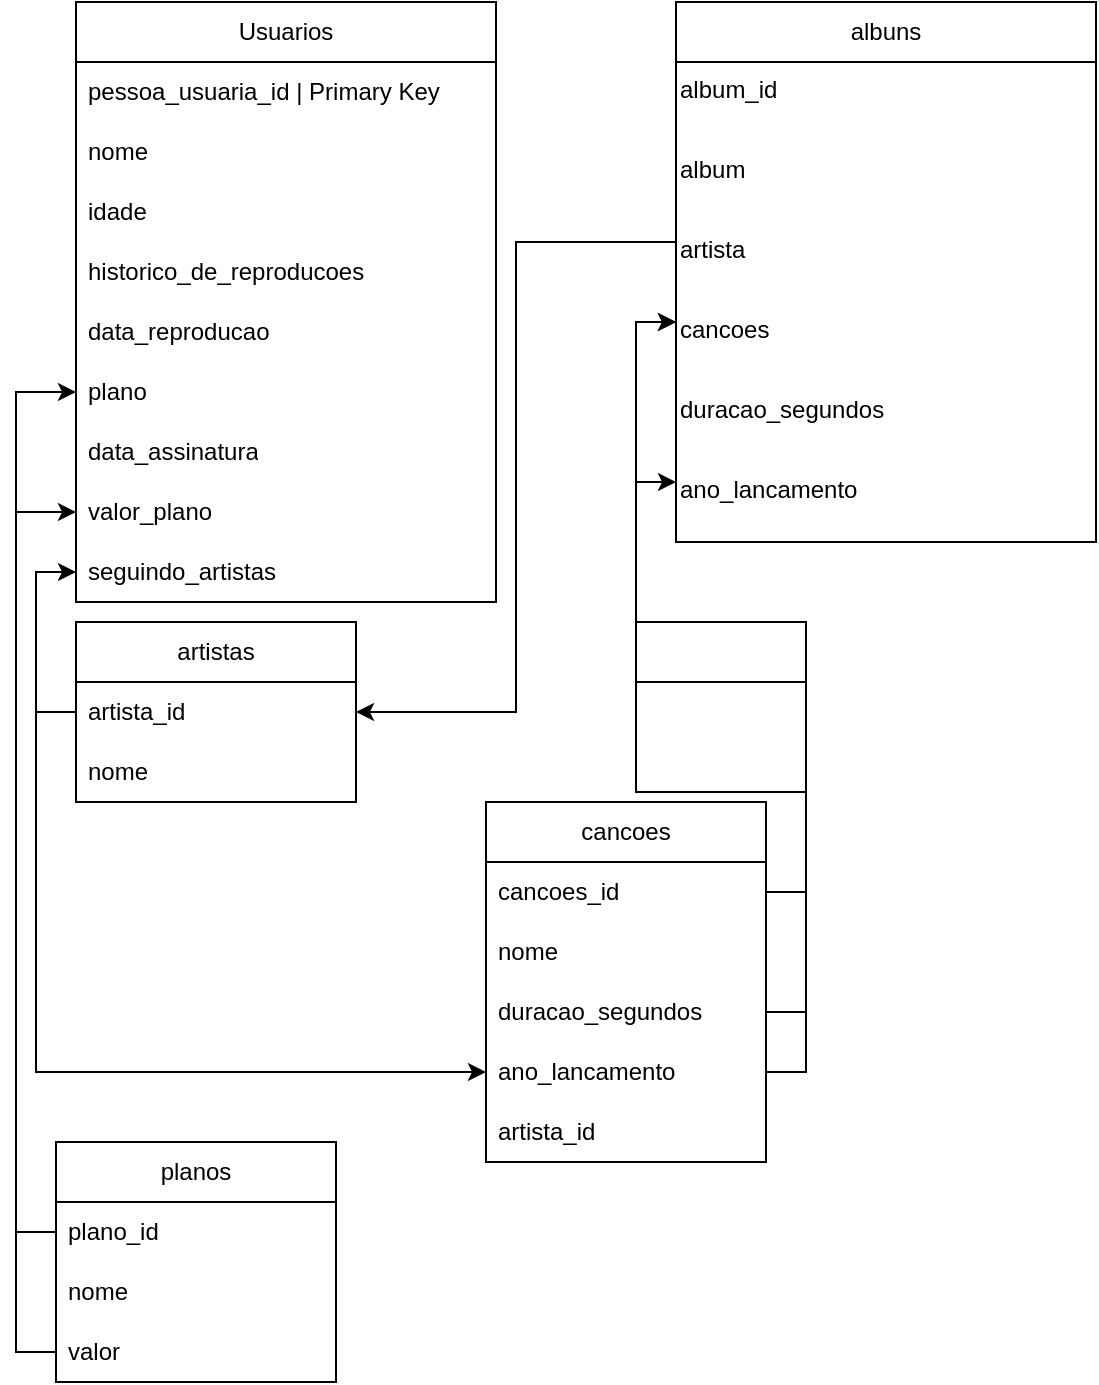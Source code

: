 <mxfile version="21.0.2" type="github">
  <diagram name="Page-1" id="qrOZACww4R-Er6_i6r7u">
    <mxGraphModel dx="784" dy="778" grid="1" gridSize="10" guides="1" tooltips="1" connect="1" arrows="1" fold="1" page="1" pageScale="1" pageWidth="850" pageHeight="1100" math="0" shadow="0">
      <root>
        <mxCell id="0" />
        <mxCell id="1" parent="0" />
        <mxCell id="euV3vJY-Mf-4u7N78ft6-1" value="Usuarios" style="swimlane;fontStyle=0;childLayout=stackLayout;horizontal=1;startSize=30;horizontalStack=0;resizeParent=1;resizeParentMax=0;resizeLast=0;collapsible=1;marginBottom=0;whiteSpace=wrap;html=1;swimlaneLine=1;" vertex="1" parent="1">
          <mxGeometry x="80" y="80" width="210" height="300" as="geometry">
            <mxRectangle x="80" y="130" width="90" height="30" as="alternateBounds" />
          </mxGeometry>
        </mxCell>
        <mxCell id="euV3vJY-Mf-4u7N78ft6-2" value="pessoa_usuaria_id&amp;nbsp;| Primary Key" style="text;strokeColor=none;fillColor=none;align=left;verticalAlign=middle;spacingLeft=4;spacingRight=4;overflow=hidden;points=[[0,0.5],[1,0.5]];portConstraint=eastwest;rotatable=0;whiteSpace=wrap;html=1;" vertex="1" parent="euV3vJY-Mf-4u7N78ft6-1">
          <mxGeometry y="30" width="210" height="30" as="geometry" />
        </mxCell>
        <mxCell id="euV3vJY-Mf-4u7N78ft6-3" value="nome&lt;br&gt;" style="text;strokeColor=none;fillColor=none;align=left;verticalAlign=middle;spacingLeft=4;spacingRight=4;overflow=hidden;points=[[0,0.5],[1,0.5]];portConstraint=eastwest;rotatable=0;whiteSpace=wrap;html=1;" vertex="1" parent="euV3vJY-Mf-4u7N78ft6-1">
          <mxGeometry y="60" width="210" height="30" as="geometry" />
        </mxCell>
        <mxCell id="euV3vJY-Mf-4u7N78ft6-4" value="idade" style="text;strokeColor=none;fillColor=none;align=left;verticalAlign=middle;spacingLeft=4;spacingRight=4;overflow=hidden;points=[[0,0.5],[1,0.5]];portConstraint=eastwest;rotatable=0;whiteSpace=wrap;html=1;" vertex="1" parent="euV3vJY-Mf-4u7N78ft6-1">
          <mxGeometry y="90" width="210" height="30" as="geometry" />
        </mxCell>
        <mxCell id="euV3vJY-Mf-4u7N78ft6-5" value="historico_de_reproducoes" style="text;strokeColor=none;fillColor=none;align=left;verticalAlign=middle;spacingLeft=4;spacingRight=4;overflow=hidden;points=[[0,0.5],[1,0.5]];portConstraint=eastwest;rotatable=0;whiteSpace=wrap;html=1;" vertex="1" parent="euV3vJY-Mf-4u7N78ft6-1">
          <mxGeometry y="120" width="210" height="30" as="geometry" />
        </mxCell>
        <mxCell id="euV3vJY-Mf-4u7N78ft6-6" value="data_reproducao" style="text;strokeColor=none;fillColor=none;align=left;verticalAlign=middle;spacingLeft=4;spacingRight=4;overflow=hidden;points=[[0,0.5],[1,0.5]];portConstraint=eastwest;rotatable=0;whiteSpace=wrap;html=1;" vertex="1" parent="euV3vJY-Mf-4u7N78ft6-1">
          <mxGeometry y="150" width="210" height="30" as="geometry" />
        </mxCell>
        <mxCell id="euV3vJY-Mf-4u7N78ft6-7" value="plano" style="text;strokeColor=none;fillColor=none;align=left;verticalAlign=middle;spacingLeft=4;spacingRight=4;overflow=hidden;points=[[0,0.5],[1,0.5]];portConstraint=eastwest;rotatable=0;whiteSpace=wrap;html=1;" vertex="1" parent="euV3vJY-Mf-4u7N78ft6-1">
          <mxGeometry y="180" width="210" height="30" as="geometry" />
        </mxCell>
        <mxCell id="euV3vJY-Mf-4u7N78ft6-8" value="data_assinatura" style="text;strokeColor=none;fillColor=none;align=left;verticalAlign=middle;spacingLeft=4;spacingRight=4;overflow=hidden;points=[[0,0.5],[1,0.5]];portConstraint=eastwest;rotatable=0;whiteSpace=wrap;html=1;" vertex="1" parent="euV3vJY-Mf-4u7N78ft6-1">
          <mxGeometry y="210" width="210" height="30" as="geometry" />
        </mxCell>
        <mxCell id="euV3vJY-Mf-4u7N78ft6-9" value="valor_plano" style="text;strokeColor=none;fillColor=none;align=left;verticalAlign=middle;spacingLeft=4;spacingRight=4;overflow=hidden;points=[[0,0.5],[1,0.5]];portConstraint=eastwest;rotatable=0;whiteSpace=wrap;html=1;" vertex="1" parent="euV3vJY-Mf-4u7N78ft6-1">
          <mxGeometry y="240" width="210" height="30" as="geometry" />
        </mxCell>
        <mxCell id="euV3vJY-Mf-4u7N78ft6-11" value="seguindo_artistas" style="text;strokeColor=none;fillColor=none;align=left;verticalAlign=middle;spacingLeft=4;spacingRight=4;overflow=hidden;points=[[0,0.5],[1,0.5]];portConstraint=eastwest;rotatable=0;whiteSpace=wrap;html=1;" vertex="1" parent="euV3vJY-Mf-4u7N78ft6-1">
          <mxGeometry y="270" width="210" height="30" as="geometry" />
        </mxCell>
        <mxCell id="euV3vJY-Mf-4u7N78ft6-14" value="albuns" style="swimlane;fontStyle=0;childLayout=stackLayout;horizontal=1;startSize=30;horizontalStack=0;resizeParent=1;resizeParentMax=0;resizeLast=0;collapsible=1;marginBottom=0;whiteSpace=wrap;html=1;swimlaneLine=1;" vertex="1" parent="1">
          <mxGeometry x="380" y="80" width="210" height="270" as="geometry">
            <mxRectangle x="80" y="130" width="90" height="30" as="alternateBounds" />
          </mxGeometry>
        </mxCell>
        <mxCell id="euV3vJY-Mf-4u7N78ft6-13" value="album_id" style="text;whiteSpace=wrap;html=1;" vertex="1" parent="euV3vJY-Mf-4u7N78ft6-14">
          <mxGeometry y="30" width="210" height="40" as="geometry" />
        </mxCell>
        <mxCell id="euV3vJY-Mf-4u7N78ft6-24" value="album" style="text;whiteSpace=wrap;html=1;" vertex="1" parent="euV3vJY-Mf-4u7N78ft6-14">
          <mxGeometry y="70" width="210" height="40" as="geometry" />
        </mxCell>
        <mxCell id="euV3vJY-Mf-4u7N78ft6-25" value="artista" style="text;whiteSpace=wrap;html=1;" vertex="1" parent="euV3vJY-Mf-4u7N78ft6-14">
          <mxGeometry y="110" width="210" height="40" as="geometry" />
        </mxCell>
        <mxCell id="euV3vJY-Mf-4u7N78ft6-26" value="cancoes" style="text;whiteSpace=wrap;html=1;" vertex="1" parent="euV3vJY-Mf-4u7N78ft6-14">
          <mxGeometry y="150" width="210" height="40" as="geometry" />
        </mxCell>
        <mxCell id="euV3vJY-Mf-4u7N78ft6-27" value="duracao_segundos" style="text;whiteSpace=wrap;html=1;" vertex="1" parent="euV3vJY-Mf-4u7N78ft6-14">
          <mxGeometry y="190" width="210" height="40" as="geometry" />
        </mxCell>
        <mxCell id="euV3vJY-Mf-4u7N78ft6-28" value="ano_lancamento" style="text;whiteSpace=wrap;html=1;" vertex="1" parent="euV3vJY-Mf-4u7N78ft6-14">
          <mxGeometry y="230" width="210" height="40" as="geometry" />
        </mxCell>
        <mxCell id="euV3vJY-Mf-4u7N78ft6-30" value="artistas" style="swimlane;fontStyle=0;childLayout=stackLayout;horizontal=1;startSize=30;horizontalStack=0;resizeParent=1;resizeParentMax=0;resizeLast=0;collapsible=1;marginBottom=0;whiteSpace=wrap;html=1;" vertex="1" parent="1">
          <mxGeometry x="80" y="390" width="140" height="90" as="geometry" />
        </mxCell>
        <mxCell id="euV3vJY-Mf-4u7N78ft6-31" value="artista_id" style="text;strokeColor=none;fillColor=none;align=left;verticalAlign=middle;spacingLeft=4;spacingRight=4;overflow=hidden;points=[[0,0.5],[1,0.5]];portConstraint=eastwest;rotatable=0;whiteSpace=wrap;html=1;" vertex="1" parent="euV3vJY-Mf-4u7N78ft6-30">
          <mxGeometry y="30" width="140" height="30" as="geometry" />
        </mxCell>
        <mxCell id="euV3vJY-Mf-4u7N78ft6-32" value="nome" style="text;strokeColor=none;fillColor=none;align=left;verticalAlign=middle;spacingLeft=4;spacingRight=4;overflow=hidden;points=[[0,0.5],[1,0.5]];portConstraint=eastwest;rotatable=0;whiteSpace=wrap;html=1;" vertex="1" parent="euV3vJY-Mf-4u7N78ft6-30">
          <mxGeometry y="60" width="140" height="30" as="geometry" />
        </mxCell>
        <mxCell id="euV3vJY-Mf-4u7N78ft6-36" value="planos" style="swimlane;fontStyle=0;childLayout=stackLayout;horizontal=1;startSize=30;horizontalStack=0;resizeParent=1;resizeParentMax=0;resizeLast=0;collapsible=1;marginBottom=0;whiteSpace=wrap;html=1;" vertex="1" parent="1">
          <mxGeometry x="70" y="650" width="140" height="120" as="geometry" />
        </mxCell>
        <mxCell id="euV3vJY-Mf-4u7N78ft6-37" value="plano_id" style="text;strokeColor=none;fillColor=none;align=left;verticalAlign=middle;spacingLeft=4;spacingRight=4;overflow=hidden;points=[[0,0.5],[1,0.5]];portConstraint=eastwest;rotatable=0;whiteSpace=wrap;html=1;" vertex="1" parent="euV3vJY-Mf-4u7N78ft6-36">
          <mxGeometry y="30" width="140" height="30" as="geometry" />
        </mxCell>
        <mxCell id="euV3vJY-Mf-4u7N78ft6-38" value="nome" style="text;strokeColor=none;fillColor=none;align=left;verticalAlign=middle;spacingLeft=4;spacingRight=4;overflow=hidden;points=[[0,0.5],[1,0.5]];portConstraint=eastwest;rotatable=0;whiteSpace=wrap;html=1;" vertex="1" parent="euV3vJY-Mf-4u7N78ft6-36">
          <mxGeometry y="60" width="140" height="30" as="geometry" />
        </mxCell>
        <mxCell id="euV3vJY-Mf-4u7N78ft6-39" value="valor" style="text;strokeColor=none;fillColor=none;align=left;verticalAlign=middle;spacingLeft=4;spacingRight=4;overflow=hidden;points=[[0,0.5],[1,0.5]];portConstraint=eastwest;rotatable=0;whiteSpace=wrap;html=1;" vertex="1" parent="euV3vJY-Mf-4u7N78ft6-36">
          <mxGeometry y="90" width="140" height="30" as="geometry" />
        </mxCell>
        <mxCell id="euV3vJY-Mf-4u7N78ft6-41" style="edgeStyle=orthogonalEdgeStyle;rounded=0;orthogonalLoop=1;jettySize=auto;html=1;exitX=0;exitY=0.25;exitDx=0;exitDy=0;entryX=1;entryY=0.5;entryDx=0;entryDy=0;" edge="1" parent="1" source="euV3vJY-Mf-4u7N78ft6-25" target="euV3vJY-Mf-4u7N78ft6-31">
          <mxGeometry relative="1" as="geometry" />
        </mxCell>
        <mxCell id="euV3vJY-Mf-4u7N78ft6-42" value="cancoes" style="swimlane;fontStyle=0;childLayout=stackLayout;horizontal=1;startSize=30;horizontalStack=0;resizeParent=1;resizeParentMax=0;resizeLast=0;collapsible=1;marginBottom=0;whiteSpace=wrap;html=1;" vertex="1" parent="1">
          <mxGeometry x="285" y="480" width="140" height="180" as="geometry" />
        </mxCell>
        <mxCell id="euV3vJY-Mf-4u7N78ft6-43" value="cancoes_id" style="text;strokeColor=none;fillColor=none;align=left;verticalAlign=middle;spacingLeft=4;spacingRight=4;overflow=hidden;points=[[0,0.5],[1,0.5]];portConstraint=eastwest;rotatable=0;whiteSpace=wrap;html=1;" vertex="1" parent="euV3vJY-Mf-4u7N78ft6-42">
          <mxGeometry y="30" width="140" height="30" as="geometry" />
        </mxCell>
        <mxCell id="euV3vJY-Mf-4u7N78ft6-47" value="nome" style="text;strokeColor=none;fillColor=none;align=left;verticalAlign=middle;spacingLeft=4;spacingRight=4;overflow=hidden;points=[[0,0.5],[1,0.5]];portConstraint=eastwest;rotatable=0;whiteSpace=wrap;html=1;" vertex="1" parent="euV3vJY-Mf-4u7N78ft6-42">
          <mxGeometry y="60" width="140" height="30" as="geometry" />
        </mxCell>
        <mxCell id="euV3vJY-Mf-4u7N78ft6-44" value="duracao_segundos" style="text;strokeColor=none;fillColor=none;align=left;verticalAlign=middle;spacingLeft=4;spacingRight=4;overflow=hidden;points=[[0,0.5],[1,0.5]];portConstraint=eastwest;rotatable=0;whiteSpace=wrap;html=1;" vertex="1" parent="euV3vJY-Mf-4u7N78ft6-42">
          <mxGeometry y="90" width="140" height="30" as="geometry" />
        </mxCell>
        <mxCell id="euV3vJY-Mf-4u7N78ft6-45" value="ano_lancamento" style="text;strokeColor=none;fillColor=none;align=left;verticalAlign=middle;spacingLeft=4;spacingRight=4;overflow=hidden;points=[[0,0.5],[1,0.5]];portConstraint=eastwest;rotatable=0;whiteSpace=wrap;html=1;" vertex="1" parent="euV3vJY-Mf-4u7N78ft6-42">
          <mxGeometry y="120" width="140" height="30" as="geometry" />
        </mxCell>
        <mxCell id="euV3vJY-Mf-4u7N78ft6-53" value="artista_id" style="text;strokeColor=none;fillColor=none;align=left;verticalAlign=middle;spacingLeft=4;spacingRight=4;overflow=hidden;points=[[0,0.5],[1,0.5]];portConstraint=eastwest;rotatable=0;whiteSpace=wrap;html=1;" vertex="1" parent="euV3vJY-Mf-4u7N78ft6-42">
          <mxGeometry y="150" width="140" height="30" as="geometry" />
        </mxCell>
        <mxCell id="euV3vJY-Mf-4u7N78ft6-46" style="edgeStyle=orthogonalEdgeStyle;rounded=0;orthogonalLoop=1;jettySize=auto;html=1;entryX=0;entryY=0.25;entryDx=0;entryDy=0;" edge="1" parent="1" source="euV3vJY-Mf-4u7N78ft6-44" target="euV3vJY-Mf-4u7N78ft6-26">
          <mxGeometry relative="1" as="geometry" />
        </mxCell>
        <mxCell id="euV3vJY-Mf-4u7N78ft6-49" style="edgeStyle=orthogonalEdgeStyle;rounded=0;orthogonalLoop=1;jettySize=auto;html=1;exitX=0;exitY=0.5;exitDx=0;exitDy=0;entryX=0;entryY=0.5;entryDx=0;entryDy=0;" edge="1" parent="1" source="euV3vJY-Mf-4u7N78ft6-31" target="euV3vJY-Mf-4u7N78ft6-45">
          <mxGeometry relative="1" as="geometry" />
        </mxCell>
        <mxCell id="euV3vJY-Mf-4u7N78ft6-50" style="edgeStyle=orthogonalEdgeStyle;rounded=0;orthogonalLoop=1;jettySize=auto;html=1;exitX=0;exitY=0.5;exitDx=0;exitDy=0;entryX=0;entryY=0.5;entryDx=0;entryDy=0;" edge="1" parent="1" source="euV3vJY-Mf-4u7N78ft6-31" target="euV3vJY-Mf-4u7N78ft6-11">
          <mxGeometry relative="1" as="geometry" />
        </mxCell>
        <mxCell id="euV3vJY-Mf-4u7N78ft6-51" style="edgeStyle=orthogonalEdgeStyle;rounded=0;orthogonalLoop=1;jettySize=auto;html=1;exitX=0;exitY=0.5;exitDx=0;exitDy=0;entryX=0;entryY=0.5;entryDx=0;entryDy=0;" edge="1" parent="1" source="euV3vJY-Mf-4u7N78ft6-37" target="euV3vJY-Mf-4u7N78ft6-7">
          <mxGeometry relative="1" as="geometry" />
        </mxCell>
        <mxCell id="euV3vJY-Mf-4u7N78ft6-52" style="edgeStyle=orthogonalEdgeStyle;rounded=0;orthogonalLoop=1;jettySize=auto;html=1;exitX=0;exitY=0.5;exitDx=0;exitDy=0;entryX=0;entryY=0.5;entryDx=0;entryDy=0;" edge="1" parent="1" source="euV3vJY-Mf-4u7N78ft6-39" target="euV3vJY-Mf-4u7N78ft6-9">
          <mxGeometry relative="1" as="geometry" />
        </mxCell>
        <mxCell id="euV3vJY-Mf-4u7N78ft6-54" style="edgeStyle=orthogonalEdgeStyle;rounded=0;orthogonalLoop=1;jettySize=auto;html=1;exitX=1;exitY=0.5;exitDx=0;exitDy=0;entryX=0;entryY=0.25;entryDx=0;entryDy=0;" edge="1" parent="1" source="euV3vJY-Mf-4u7N78ft6-45" target="euV3vJY-Mf-4u7N78ft6-28">
          <mxGeometry relative="1" as="geometry" />
        </mxCell>
        <mxCell id="euV3vJY-Mf-4u7N78ft6-55" style="edgeStyle=orthogonalEdgeStyle;rounded=0;orthogonalLoop=1;jettySize=auto;html=1;exitX=1;exitY=0.5;exitDx=0;exitDy=0;entryX=0;entryY=0.25;entryDx=0;entryDy=0;" edge="1" parent="1" source="euV3vJY-Mf-4u7N78ft6-43" target="euV3vJY-Mf-4u7N78ft6-26">
          <mxGeometry relative="1" as="geometry" />
        </mxCell>
      </root>
    </mxGraphModel>
  </diagram>
</mxfile>
